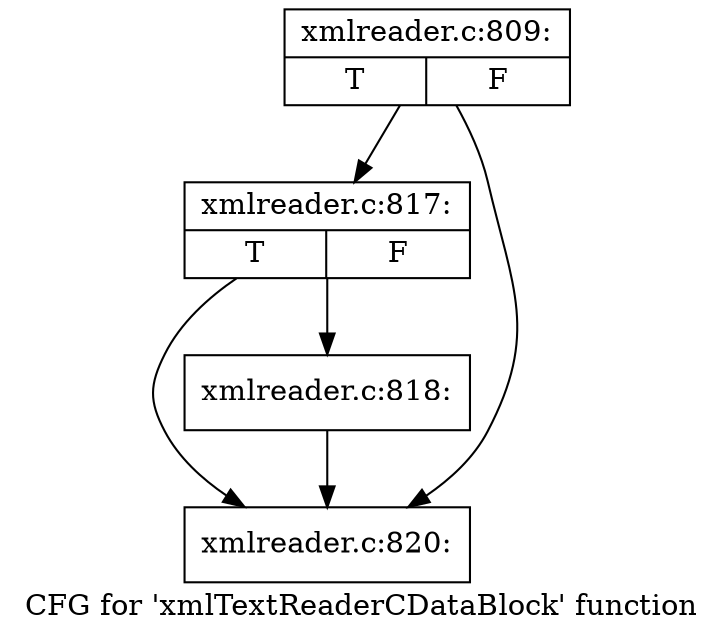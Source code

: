 digraph "CFG for 'xmlTextReaderCDataBlock' function" {
	label="CFG for 'xmlTextReaderCDataBlock' function";

	Node0x55e4494336c0 [shape=record,label="{xmlreader.c:809:|{<s0>T|<s1>F}}"];
	Node0x55e4494336c0 -> Node0x55e449434d60;
	Node0x55e4494336c0 -> Node0x55e449434d10;
	Node0x55e449434d60 [shape=record,label="{xmlreader.c:817:|{<s0>T|<s1>F}}"];
	Node0x55e449434d60 -> Node0x55e449434cc0;
	Node0x55e449434d60 -> Node0x55e449434d10;
	Node0x55e449434cc0 [shape=record,label="{xmlreader.c:818:}"];
	Node0x55e449434cc0 -> Node0x55e449434d10;
	Node0x55e449434d10 [shape=record,label="{xmlreader.c:820:}"];
}
